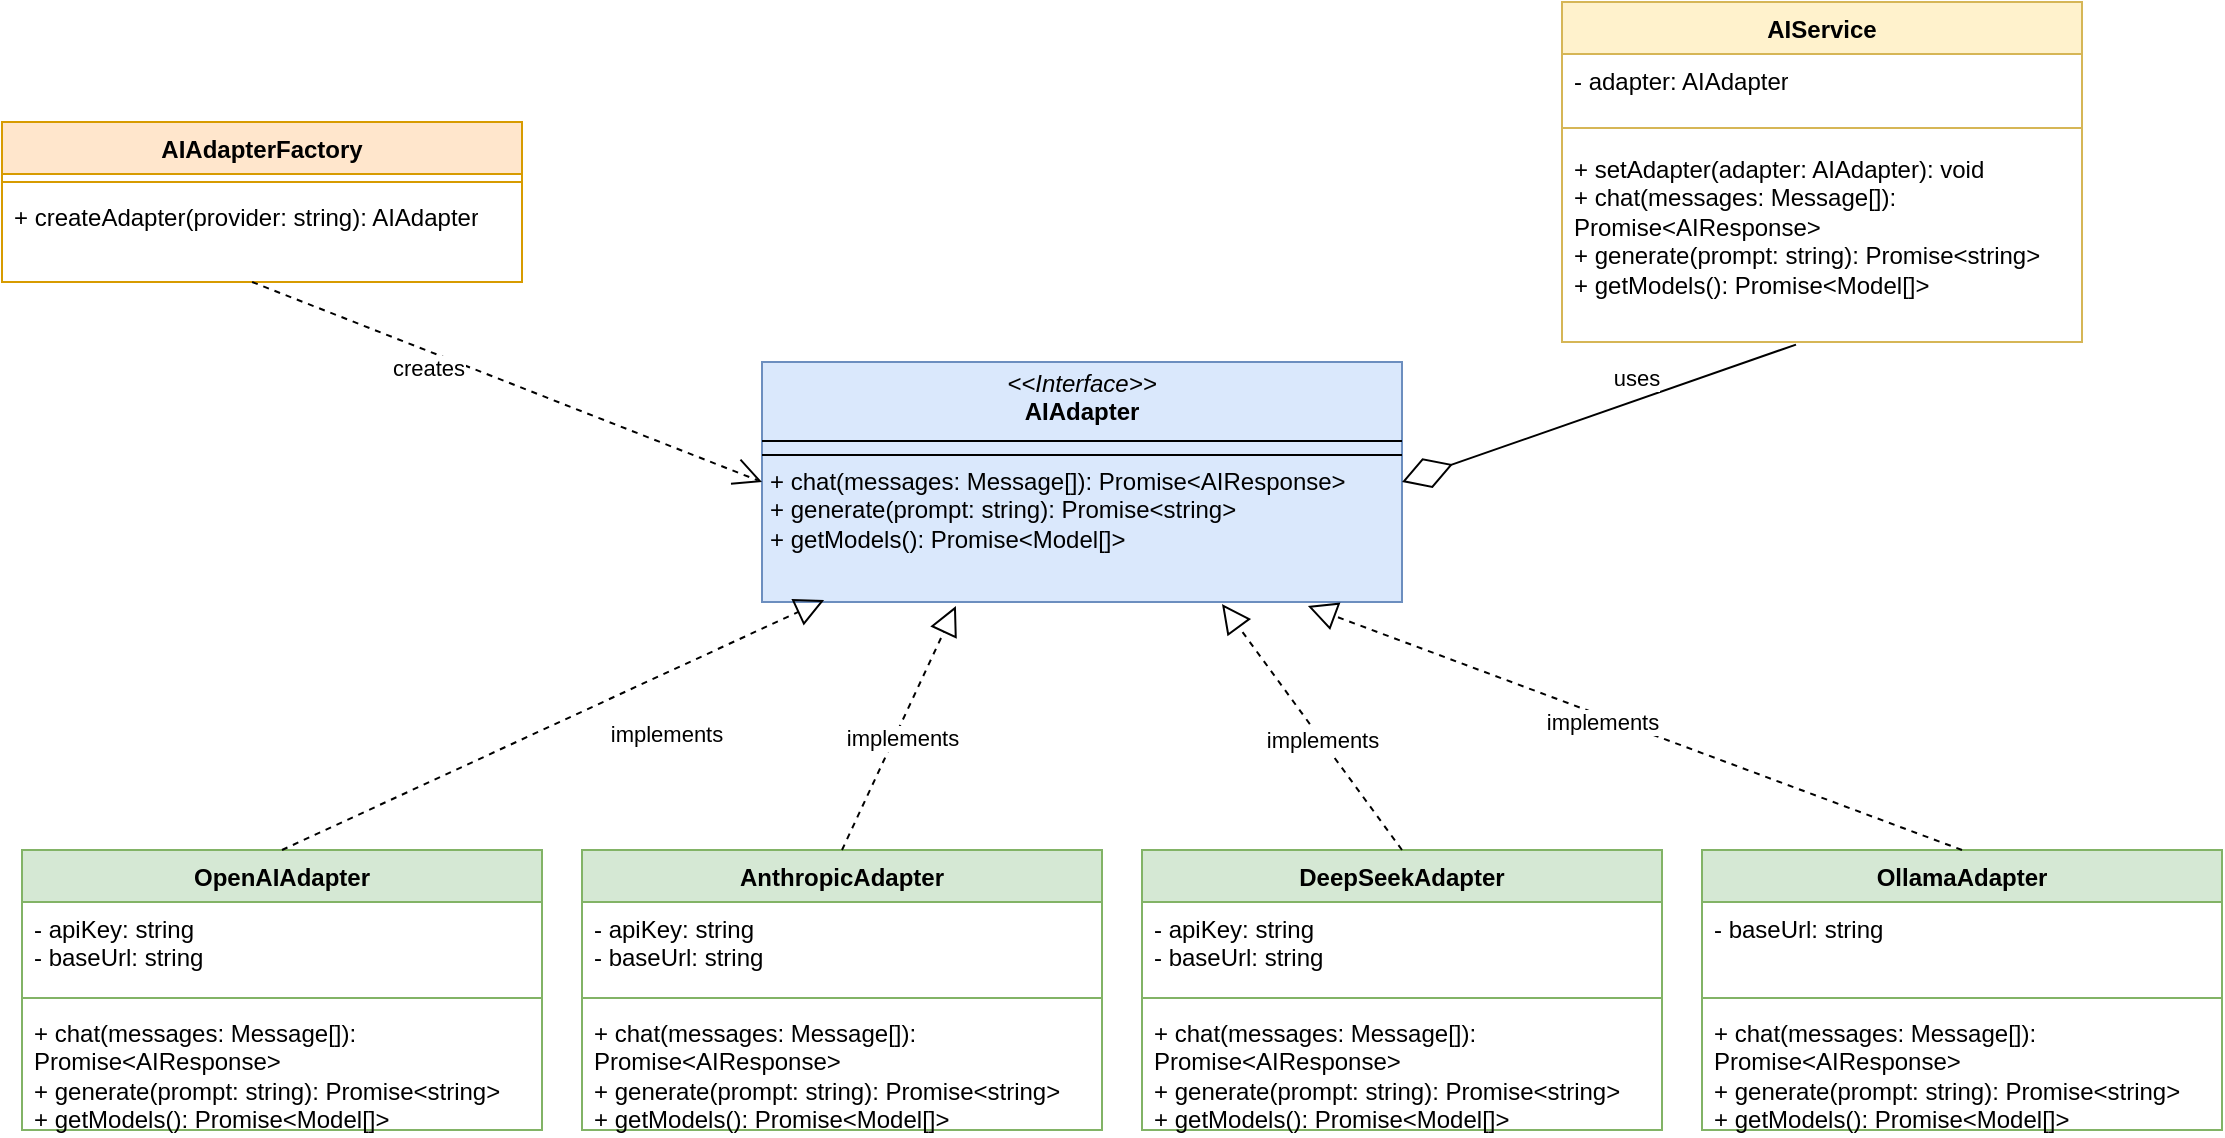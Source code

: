 <mxfile version="27.0.5">
  <diagram name="AI提供商集成架构图" id="r5fHtGn81RkA2lU1Vqpy">
    <mxGraphModel dx="2066" dy="1150" grid="1" gridSize="10" guides="1" tooltips="1" connect="1" arrows="1" fold="1" page="1" pageScale="1" pageWidth="2200" pageHeight="1920" math="0" shadow="0">
      <root>
        <mxCell id="0" />
        <mxCell id="1" parent="0" />
        <mxCell id="0V83VTf8hpatB1Oq6s5v-42" value="&lt;p style=&quot;margin:0px;margin-top:4px;text-align:center;&quot;&gt;&lt;i&gt;&amp;lt;&amp;lt;Interface&amp;gt;&amp;gt;&lt;/i&gt;&lt;br/&gt;&lt;b&gt;AIAdapter&lt;/b&gt;&lt;/p&gt;&lt;hr size=&quot;1&quot; style=&quot;border-style:solid;&quot;/&gt;&lt;p style=&quot;margin:0px;margin-left:4px;&quot;&gt;&lt;/p&gt;&lt;hr size=&quot;1&quot; style=&quot;border-style:solid;&quot;/&gt;&lt;p style=&quot;margin:0px;margin-left:4px;&quot;&gt;+ chat(messages: Message[]): Promise&amp;lt;AIResponse&amp;gt;&lt;br/&gt;+ generate(prompt: string): Promise&amp;lt;string&amp;gt;&lt;br/&gt;+ getModels(): Promise&amp;lt;Model[]&amp;gt;&lt;/p&gt;" style="verticalAlign=top;align=left;overflow=fill;html=1;whiteSpace=wrap;fillColor=#dae8fc;strokeColor=#6c8ebf;" vertex="1" parent="1">
          <mxGeometry x="940" y="390" width="320" height="120" as="geometry" />
        </mxCell>
        <mxCell id="0V83VTf8hpatB1Oq6s5v-43" value="OpenAIAdapter" style="swimlane;fontStyle=1;align=center;verticalAlign=top;childLayout=stackLayout;horizontal=1;startSize=26;horizontalStack=0;resizeParent=1;resizeParentMax=0;resizeLast=0;collapsible=1;marginBottom=0;whiteSpace=wrap;html=1;fillColor=#d5e8d4;strokeColor=#82b366;" vertex="1" parent="1">
          <mxGeometry x="570" y="634" width="260" height="140" as="geometry" />
        </mxCell>
        <mxCell id="0V83VTf8hpatB1Oq6s5v-44" value="- apiKey: string&lt;br&gt;- baseUrl: string" style="text;strokeColor=none;fillColor=none;align=left;verticalAlign=top;spacingLeft=4;spacingRight=4;overflow=hidden;rotatable=0;points=[[0,0.5],[1,0.5]];portConstraint=eastwest;whiteSpace=wrap;html=1;" vertex="1" parent="0V83VTf8hpatB1Oq6s5v-43">
          <mxGeometry y="26" width="260" height="44" as="geometry" />
        </mxCell>
        <mxCell id="0V83VTf8hpatB1Oq6s5v-45" value="" style="line;strokeWidth=1;fillColor=none;align=left;verticalAlign=middle;spacingTop=-1;spacingLeft=3;spacingRight=3;rotatable=0;labelPosition=right;points=[];portConstraint=eastwest;strokeColor=inherit;" vertex="1" parent="0V83VTf8hpatB1Oq6s5v-43">
          <mxGeometry y="70" width="260" height="8" as="geometry" />
        </mxCell>
        <mxCell id="0V83VTf8hpatB1Oq6s5v-46" value="+ chat(messages: Message[]): Promise&amp;lt;AIResponse&amp;gt;&lt;br&gt;+ generate(prompt: string): Promise&amp;lt;string&amp;gt;&lt;br&gt;+ getModels(): Promise&amp;lt;Model[]&amp;gt;" style="text;strokeColor=none;fillColor=none;align=left;verticalAlign=top;spacingLeft=4;spacingRight=4;overflow=hidden;rotatable=0;points=[[0,0.5],[1,0.5]];portConstraint=eastwest;whiteSpace=wrap;html=1;" vertex="1" parent="0V83VTf8hpatB1Oq6s5v-43">
          <mxGeometry y="78" width="260" height="62" as="geometry" />
        </mxCell>
        <mxCell id="0V83VTf8hpatB1Oq6s5v-47" value="AnthropicAdapter" style="swimlane;fontStyle=1;align=center;verticalAlign=top;childLayout=stackLayout;horizontal=1;startSize=26;horizontalStack=0;resizeParent=1;resizeParentMax=0;resizeLast=0;collapsible=1;marginBottom=0;whiteSpace=wrap;html=1;fillColor=#d5e8d4;strokeColor=#82b366;" vertex="1" parent="1">
          <mxGeometry x="850" y="634" width="260" height="140" as="geometry" />
        </mxCell>
        <mxCell id="0V83VTf8hpatB1Oq6s5v-48" value="- apiKey: string&lt;br&gt;- baseUrl: string" style="text;strokeColor=none;fillColor=none;align=left;verticalAlign=top;spacingLeft=4;spacingRight=4;overflow=hidden;rotatable=0;points=[[0,0.5],[1,0.5]];portConstraint=eastwest;whiteSpace=wrap;html=1;" vertex="1" parent="0V83VTf8hpatB1Oq6s5v-47">
          <mxGeometry y="26" width="260" height="44" as="geometry" />
        </mxCell>
        <mxCell id="0V83VTf8hpatB1Oq6s5v-49" value="" style="line;strokeWidth=1;fillColor=none;align=left;verticalAlign=middle;spacingTop=-1;spacingLeft=3;spacingRight=3;rotatable=0;labelPosition=right;points=[];portConstraint=eastwest;strokeColor=inherit;" vertex="1" parent="0V83VTf8hpatB1Oq6s5v-47">
          <mxGeometry y="70" width="260" height="8" as="geometry" />
        </mxCell>
        <mxCell id="0V83VTf8hpatB1Oq6s5v-50" value="+ chat(messages: Message[]): Promise&amp;lt;AIResponse&amp;gt;&lt;br&gt;+ generate(prompt: string): Promise&amp;lt;string&amp;gt;&lt;br&gt;+ getModels(): Promise&amp;lt;Model[]&amp;gt;" style="text;strokeColor=none;fillColor=none;align=left;verticalAlign=top;spacingLeft=4;spacingRight=4;overflow=hidden;rotatable=0;points=[[0,0.5],[1,0.5]];portConstraint=eastwest;whiteSpace=wrap;html=1;" vertex="1" parent="0V83VTf8hpatB1Oq6s5v-47">
          <mxGeometry y="78" width="260" height="62" as="geometry" />
        </mxCell>
        <mxCell id="0V83VTf8hpatB1Oq6s5v-51" value="DeepSeekAdapter" style="swimlane;fontStyle=1;align=center;verticalAlign=top;childLayout=stackLayout;horizontal=1;startSize=26;horizontalStack=0;resizeParent=1;resizeParentMax=0;resizeLast=0;collapsible=1;marginBottom=0;whiteSpace=wrap;html=1;fillColor=#d5e8d4;strokeColor=#82b366;" vertex="1" parent="1">
          <mxGeometry x="1130" y="634" width="260" height="140" as="geometry" />
        </mxCell>
        <mxCell id="0V83VTf8hpatB1Oq6s5v-52" value="- apiKey: string&lt;br&gt;- baseUrl: string" style="text;strokeColor=none;fillColor=none;align=left;verticalAlign=top;spacingLeft=4;spacingRight=4;overflow=hidden;rotatable=0;points=[[0,0.5],[1,0.5]];portConstraint=eastwest;whiteSpace=wrap;html=1;" vertex="1" parent="0V83VTf8hpatB1Oq6s5v-51">
          <mxGeometry y="26" width="260" height="44" as="geometry" />
        </mxCell>
        <mxCell id="0V83VTf8hpatB1Oq6s5v-53" value="" style="line;strokeWidth=1;fillColor=none;align=left;verticalAlign=middle;spacingTop=-1;spacingLeft=3;spacingRight=3;rotatable=0;labelPosition=right;points=[];portConstraint=eastwest;strokeColor=inherit;" vertex="1" parent="0V83VTf8hpatB1Oq6s5v-51">
          <mxGeometry y="70" width="260" height="8" as="geometry" />
        </mxCell>
        <mxCell id="0V83VTf8hpatB1Oq6s5v-54" value="+ chat(messages: Message[]): Promise&amp;lt;AIResponse&amp;gt;&lt;br&gt;+ generate(prompt: string): Promise&amp;lt;string&amp;gt;&lt;br&gt;+ getModels(): Promise&amp;lt;Model[]&amp;gt;" style="text;strokeColor=none;fillColor=none;align=left;verticalAlign=top;spacingLeft=4;spacingRight=4;overflow=hidden;rotatable=0;points=[[0,0.5],[1,0.5]];portConstraint=eastwest;whiteSpace=wrap;html=1;" vertex="1" parent="0V83VTf8hpatB1Oq6s5v-51">
          <mxGeometry y="78" width="260" height="62" as="geometry" />
        </mxCell>
        <mxCell id="0V83VTf8hpatB1Oq6s5v-55" value="OllamaAdapter" style="swimlane;fontStyle=1;align=center;verticalAlign=top;childLayout=stackLayout;horizontal=1;startSize=26;horizontalStack=0;resizeParent=1;resizeParentMax=0;resizeLast=0;collapsible=1;marginBottom=0;whiteSpace=wrap;html=1;fillColor=#d5e8d4;strokeColor=#82b366;" vertex="1" parent="1">
          <mxGeometry x="1410" y="634" width="260" height="140" as="geometry" />
        </mxCell>
        <mxCell id="0V83VTf8hpatB1Oq6s5v-56" value="- baseUrl: string" style="text;strokeColor=none;fillColor=none;align=left;verticalAlign=top;spacingLeft=4;spacingRight=4;overflow=hidden;rotatable=0;points=[[0,0.5],[1,0.5]];portConstraint=eastwest;whiteSpace=wrap;html=1;" vertex="1" parent="0V83VTf8hpatB1Oq6s5v-55">
          <mxGeometry y="26" width="260" height="44" as="geometry" />
        </mxCell>
        <mxCell id="0V83VTf8hpatB1Oq6s5v-57" value="" style="line;strokeWidth=1;fillColor=none;align=left;verticalAlign=middle;spacingTop=-1;spacingLeft=3;spacingRight=3;rotatable=0;labelPosition=right;points=[];portConstraint=eastwest;strokeColor=inherit;" vertex="1" parent="0V83VTf8hpatB1Oq6s5v-55">
          <mxGeometry y="70" width="260" height="8" as="geometry" />
        </mxCell>
        <mxCell id="0V83VTf8hpatB1Oq6s5v-58" value="+ chat(messages: Message[]): Promise&amp;lt;AIResponse&amp;gt;&lt;br&gt;+ generate(prompt: string): Promise&amp;lt;string&amp;gt;&lt;br&gt;+ getModels(): Promise&amp;lt;Model[]&amp;gt;" style="text;strokeColor=none;fillColor=none;align=left;verticalAlign=top;spacingLeft=4;spacingRight=4;overflow=hidden;rotatable=0;points=[[0,0.5],[1,0.5]];portConstraint=eastwest;whiteSpace=wrap;html=1;" vertex="1" parent="0V83VTf8hpatB1Oq6s5v-55">
          <mxGeometry y="78" width="260" height="62" as="geometry" />
        </mxCell>
        <mxCell id="0V83VTf8hpatB1Oq6s5v-59" value="AIAdapterFactory" style="swimlane;fontStyle=1;align=center;verticalAlign=top;childLayout=stackLayout;horizontal=1;startSize=26;horizontalStack=0;resizeParent=1;resizeParentMax=0;resizeLast=0;collapsible=1;marginBottom=0;whiteSpace=wrap;html=1;fillColor=#ffe6cc;strokeColor=#d79b00;" vertex="1" parent="1">
          <mxGeometry x="560" y="270" width="260" height="80" as="geometry" />
        </mxCell>
        <mxCell id="0V83VTf8hpatB1Oq6s5v-60" value="" style="line;strokeWidth=1;fillColor=none;align=left;verticalAlign=middle;spacingTop=-1;spacingLeft=3;spacingRight=3;rotatable=0;labelPosition=right;points=[];portConstraint=eastwest;strokeColor=inherit;" vertex="1" parent="0V83VTf8hpatB1Oq6s5v-59">
          <mxGeometry y="26" width="260" height="8" as="geometry" />
        </mxCell>
        <mxCell id="0V83VTf8hpatB1Oq6s5v-61" value="+ createAdapter(provider: string): AIAdapter" style="text;strokeColor=none;fillColor=none;align=left;verticalAlign=top;spacingLeft=4;spacingRight=4;overflow=hidden;rotatable=0;points=[[0,0.5],[1,0.5]];portConstraint=eastwest;whiteSpace=wrap;html=1;" vertex="1" parent="0V83VTf8hpatB1Oq6s5v-59">
          <mxGeometry y="34" width="260" height="46" as="geometry" />
        </mxCell>
        <mxCell id="0V83VTf8hpatB1Oq6s5v-62" value="AIService" style="swimlane;fontStyle=1;align=center;verticalAlign=top;childLayout=stackLayout;horizontal=1;startSize=26;horizontalStack=0;resizeParent=1;resizeParentMax=0;resizeLast=0;collapsible=1;marginBottom=0;whiteSpace=wrap;html=1;fillColor=#fff2cc;strokeColor=#d6b656;" vertex="1" parent="1">
          <mxGeometry x="1340" y="210" width="260" height="170" as="geometry" />
        </mxCell>
        <mxCell id="0V83VTf8hpatB1Oq6s5v-63" value="- adapter: AIAdapter" style="text;strokeColor=none;fillColor=none;align=left;verticalAlign=top;spacingLeft=4;spacingRight=4;overflow=hidden;rotatable=0;points=[[0,0.5],[1,0.5]];portConstraint=eastwest;whiteSpace=wrap;html=1;" vertex="1" parent="0V83VTf8hpatB1Oq6s5v-62">
          <mxGeometry y="26" width="260" height="30" as="geometry" />
        </mxCell>
        <mxCell id="0V83VTf8hpatB1Oq6s5v-64" value="" style="line;strokeWidth=1;fillColor=none;align=left;verticalAlign=middle;spacingTop=-1;spacingLeft=3;spacingRight=3;rotatable=0;labelPosition=right;points=[];portConstraint=eastwest;strokeColor=inherit;" vertex="1" parent="0V83VTf8hpatB1Oq6s5v-62">
          <mxGeometry y="56" width="260" height="14" as="geometry" />
        </mxCell>
        <mxCell id="0V83VTf8hpatB1Oq6s5v-65" value="+ setAdapter(adapter: AIAdapter): void&lt;br&gt;+ chat(messages: Message[]): Promise&amp;lt;AIResponse&amp;gt;&lt;br&gt;+ generate(prompt: string): Promise&amp;lt;string&amp;gt;&lt;br&gt;+ getModels(): Promise&amp;lt;Model[]&amp;gt;" style="text;strokeColor=none;fillColor=none;align=left;verticalAlign=top;spacingLeft=4;spacingRight=4;overflow=hidden;rotatable=0;points=[[0,0.5],[1,0.5]];portConstraint=eastwest;whiteSpace=wrap;html=1;" vertex="1" parent="0V83VTf8hpatB1Oq6s5v-62">
          <mxGeometry y="70" width="260" height="100" as="geometry" />
        </mxCell>
        <mxCell id="0V83VTf8hpatB1Oq6s5v-66" value="" style="endArrow=block;dashed=1;endFill=0;endSize=12;html=1;rounded=0;exitX=0.5;exitY=0;exitDx=0;exitDy=0;entryX=0.097;entryY=0.992;entryDx=0;entryDy=0;entryPerimeter=0;" edge="1" parent="1" source="0V83VTf8hpatB1Oq6s5v-43" target="0V83VTf8hpatB1Oq6s5v-42">
          <mxGeometry width="160" relative="1" as="geometry">
            <mxPoint x="910" y="660" as="sourcePoint" />
            <mxPoint x="1070" y="660" as="targetPoint" />
          </mxGeometry>
        </mxCell>
        <mxCell id="0V83VTf8hpatB1Oq6s5v-67" value="implements" style="edgeLabel;html=1;align=center;verticalAlign=middle;resizable=0;points=[];" vertex="1" connectable="0" parent="0V83VTf8hpatB1Oq6s5v-66">
          <mxGeometry x="0.079" y="1" relative="1" as="geometry">
            <mxPoint x="46" y="10" as="offset" />
          </mxGeometry>
        </mxCell>
        <mxCell id="0V83VTf8hpatB1Oq6s5v-68" value="" style="endArrow=block;dashed=1;endFill=0;endSize=12;html=1;rounded=0;exitX=0.5;exitY=0;exitDx=0;exitDy=0;entryX=0.303;entryY=1.017;entryDx=0;entryDy=0;entryPerimeter=0;" edge="1" parent="1" source="0V83VTf8hpatB1Oq6s5v-47" target="0V83VTf8hpatB1Oq6s5v-42">
          <mxGeometry width="160" relative="1" as="geometry">
            <mxPoint x="910" y="660" as="sourcePoint" />
            <mxPoint x="1070" y="660" as="targetPoint" />
          </mxGeometry>
        </mxCell>
        <mxCell id="0V83VTf8hpatB1Oq6s5v-69" value="implements" style="edgeLabel;html=1;align=center;verticalAlign=middle;resizable=0;points=[];" vertex="1" connectable="0" parent="0V83VTf8hpatB1Oq6s5v-68">
          <mxGeometry x="0.079" y="1" relative="1" as="geometry">
            <mxPoint y="10" as="offset" />
          </mxGeometry>
        </mxCell>
        <mxCell id="0V83VTf8hpatB1Oq6s5v-70" value="" style="endArrow=block;dashed=1;endFill=0;endSize=12;html=1;rounded=0;exitX=0.5;exitY=0;exitDx=0;exitDy=0;" edge="1" parent="1" source="0V83VTf8hpatB1Oq6s5v-51">
          <mxGeometry width="160" relative="1" as="geometry">
            <mxPoint x="910" y="660" as="sourcePoint" />
            <mxPoint x="1170" y="511" as="targetPoint" />
          </mxGeometry>
        </mxCell>
        <mxCell id="0V83VTf8hpatB1Oq6s5v-71" value="implements" style="edgeLabel;html=1;align=center;verticalAlign=middle;resizable=0;points=[];" vertex="1" connectable="0" parent="0V83VTf8hpatB1Oq6s5v-70">
          <mxGeometry x="0.079" y="1" relative="1" as="geometry">
            <mxPoint x="9" y="10" as="offset" />
          </mxGeometry>
        </mxCell>
        <mxCell id="0V83VTf8hpatB1Oq6s5v-72" value="" style="endArrow=block;dashed=1;endFill=0;endSize=12;html=1;rounded=0;exitX=0.5;exitY=0;exitDx=0;exitDy=0;entryX=0.853;entryY=1.017;entryDx=0;entryDy=0;entryPerimeter=0;" edge="1" parent="1" source="0V83VTf8hpatB1Oq6s5v-55" target="0V83VTf8hpatB1Oq6s5v-42">
          <mxGeometry width="160" relative="1" as="geometry">
            <mxPoint x="910" y="660" as="sourcePoint" />
            <mxPoint x="1070" y="660" as="targetPoint" />
          </mxGeometry>
        </mxCell>
        <mxCell id="0V83VTf8hpatB1Oq6s5v-73" value="implements" style="edgeLabel;html=1;align=center;verticalAlign=middle;resizable=0;points=[];" vertex="1" connectable="0" parent="0V83VTf8hpatB1Oq6s5v-72">
          <mxGeometry x="0.079" y="1" relative="1" as="geometry">
            <mxPoint x="-3" y="1" as="offset" />
          </mxGeometry>
        </mxCell>
        <mxCell id="0V83VTf8hpatB1Oq6s5v-74" value="" style="endArrow=open;endSize=12;dashed=1;html=1;rounded=0;exitX=0.481;exitY=1;exitDx=0;exitDy=0;entryX=0;entryY=0.5;entryDx=0;entryDy=0;exitPerimeter=0;" edge="1" parent="1" source="0V83VTf8hpatB1Oq6s5v-61" target="0V83VTf8hpatB1Oq6s5v-42">
          <mxGeometry width="160" relative="1" as="geometry">
            <mxPoint x="1200" y="670" as="sourcePoint" />
            <mxPoint x="1360" y="670" as="targetPoint" />
          </mxGeometry>
        </mxCell>
        <mxCell id="0V83VTf8hpatB1Oq6s5v-75" value="creates" style="edgeLabel;html=1;align=center;verticalAlign=middle;resizable=0;points=[];" vertex="1" connectable="0" parent="0V83VTf8hpatB1Oq6s5v-74">
          <mxGeometry x="-0.212" relative="1" as="geometry">
            <mxPoint x="-13" y="3" as="offset" />
          </mxGeometry>
        </mxCell>
        <mxCell id="0V83VTf8hpatB1Oq6s5v-76" value="" style="endArrow=diamondThin;endFill=0;endSize=24;html=1;rounded=0;exitX=0.45;exitY=1.013;exitDx=0;exitDy=0;exitPerimeter=0;entryX=1;entryY=0.5;entryDx=0;entryDy=0;" edge="1" parent="1" source="0V83VTf8hpatB1Oq6s5v-65" target="0V83VTf8hpatB1Oq6s5v-42">
          <mxGeometry width="160" relative="1" as="geometry">
            <mxPoint x="1220" y="13" as="sourcePoint" />
            <mxPoint x="1120" y="410" as="targetPoint" />
          </mxGeometry>
        </mxCell>
        <mxCell id="0V83VTf8hpatB1Oq6s5v-77" value="uses" style="edgeLabel;html=1;align=center;verticalAlign=middle;resizable=0;points=[];" vertex="1" connectable="0" parent="0V83VTf8hpatB1Oq6s5v-76">
          <mxGeometry x="-0.212" relative="1" as="geometry">
            <mxPoint x="-3" y="-11" as="offset" />
          </mxGeometry>
        </mxCell>
      </root>
    </mxGraphModel>
  </diagram>
</mxfile>
